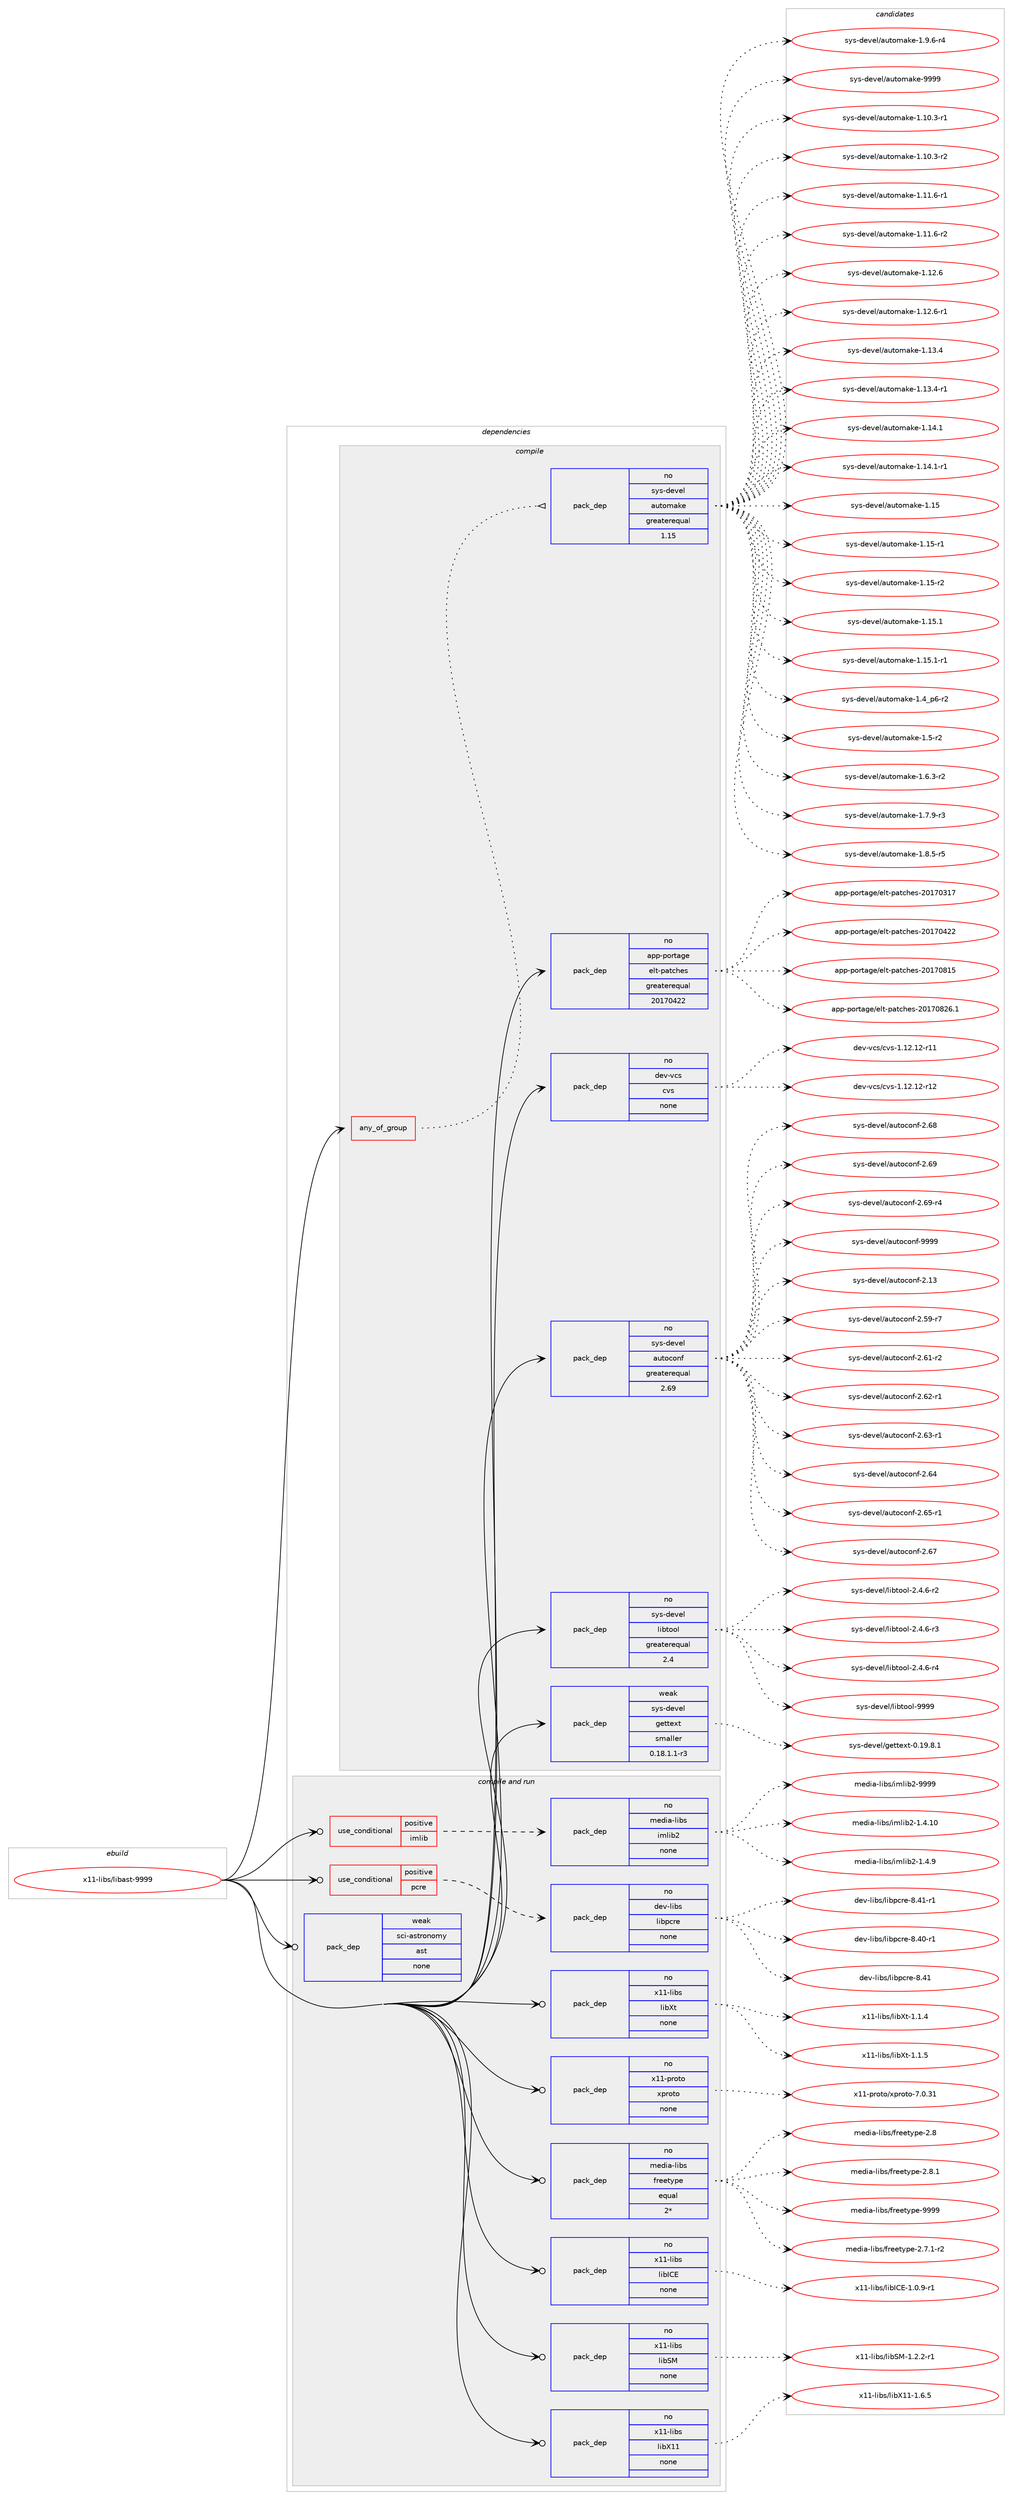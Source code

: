 digraph prolog {

# *************
# Graph options
# *************

newrank=true;
concentrate=true;
compound=true;
graph [rankdir=LR,fontname=Helvetica,fontsize=10,ranksep=1.5];#, ranksep=2.5, nodesep=0.2];
edge  [arrowhead=vee];
node  [fontname=Helvetica,fontsize=10];

# **********
# The ebuild
# **********

subgraph cluster_leftcol {
color=gray;
rank=same;
label=<<i>ebuild</i>>;
id [label="x11-libs/libast-9999", color=red, width=4, href="../x11-libs/libast-9999.svg"];
}

# ****************
# The dependencies
# ****************

subgraph cluster_midcol {
color=gray;
label=<<i>dependencies</i>>;
subgraph cluster_compile {
fillcolor="#eeeeee";
style=filled;
label=<<i>compile</i>>;
subgraph any9323 {
dependency518620 [label=<<TABLE BORDER="0" CELLBORDER="1" CELLSPACING="0" CELLPADDING="4"><TR><TD CELLPADDING="10">any_of_group</TD></TR></TABLE>>, shape=none, color=red];subgraph pack386407 {
dependency518621 [label=<<TABLE BORDER="0" CELLBORDER="1" CELLSPACING="0" CELLPADDING="4" WIDTH="220"><TR><TD ROWSPAN="6" CELLPADDING="30">pack_dep</TD></TR><TR><TD WIDTH="110">no</TD></TR><TR><TD>sys-devel</TD></TR><TR><TD>automake</TD></TR><TR><TD>greaterequal</TD></TR><TR><TD>1.15</TD></TR></TABLE>>, shape=none, color=blue];
}
dependency518620:e -> dependency518621:w [weight=20,style="dotted",arrowhead="oinv"];
}
id:e -> dependency518620:w [weight=20,style="solid",arrowhead="vee"];
subgraph pack386408 {
dependency518622 [label=<<TABLE BORDER="0" CELLBORDER="1" CELLSPACING="0" CELLPADDING="4" WIDTH="220"><TR><TD ROWSPAN="6" CELLPADDING="30">pack_dep</TD></TR><TR><TD WIDTH="110">no</TD></TR><TR><TD>app-portage</TD></TR><TR><TD>elt-patches</TD></TR><TR><TD>greaterequal</TD></TR><TR><TD>20170422</TD></TR></TABLE>>, shape=none, color=blue];
}
id:e -> dependency518622:w [weight=20,style="solid",arrowhead="vee"];
subgraph pack386409 {
dependency518623 [label=<<TABLE BORDER="0" CELLBORDER="1" CELLSPACING="0" CELLPADDING="4" WIDTH="220"><TR><TD ROWSPAN="6" CELLPADDING="30">pack_dep</TD></TR><TR><TD WIDTH="110">no</TD></TR><TR><TD>dev-vcs</TD></TR><TR><TD>cvs</TD></TR><TR><TD>none</TD></TR><TR><TD></TD></TR></TABLE>>, shape=none, color=blue];
}
id:e -> dependency518623:w [weight=20,style="solid",arrowhead="vee"];
subgraph pack386410 {
dependency518624 [label=<<TABLE BORDER="0" CELLBORDER="1" CELLSPACING="0" CELLPADDING="4" WIDTH="220"><TR><TD ROWSPAN="6" CELLPADDING="30">pack_dep</TD></TR><TR><TD WIDTH="110">no</TD></TR><TR><TD>sys-devel</TD></TR><TR><TD>autoconf</TD></TR><TR><TD>greaterequal</TD></TR><TR><TD>2.69</TD></TR></TABLE>>, shape=none, color=blue];
}
id:e -> dependency518624:w [weight=20,style="solid",arrowhead="vee"];
subgraph pack386411 {
dependency518625 [label=<<TABLE BORDER="0" CELLBORDER="1" CELLSPACING="0" CELLPADDING="4" WIDTH="220"><TR><TD ROWSPAN="6" CELLPADDING="30">pack_dep</TD></TR><TR><TD WIDTH="110">no</TD></TR><TR><TD>sys-devel</TD></TR><TR><TD>libtool</TD></TR><TR><TD>greaterequal</TD></TR><TR><TD>2.4</TD></TR></TABLE>>, shape=none, color=blue];
}
id:e -> dependency518625:w [weight=20,style="solid",arrowhead="vee"];
subgraph pack386412 {
dependency518626 [label=<<TABLE BORDER="0" CELLBORDER="1" CELLSPACING="0" CELLPADDING="4" WIDTH="220"><TR><TD ROWSPAN="6" CELLPADDING="30">pack_dep</TD></TR><TR><TD WIDTH="110">weak</TD></TR><TR><TD>sys-devel</TD></TR><TR><TD>gettext</TD></TR><TR><TD>smaller</TD></TR><TR><TD>0.18.1.1-r3</TD></TR></TABLE>>, shape=none, color=blue];
}
id:e -> dependency518626:w [weight=20,style="solid",arrowhead="vee"];
}
subgraph cluster_compileandrun {
fillcolor="#eeeeee";
style=filled;
label=<<i>compile and run</i>>;
subgraph cond122551 {
dependency518627 [label=<<TABLE BORDER="0" CELLBORDER="1" CELLSPACING="0" CELLPADDING="4"><TR><TD ROWSPAN="3" CELLPADDING="10">use_conditional</TD></TR><TR><TD>positive</TD></TR><TR><TD>imlib</TD></TR></TABLE>>, shape=none, color=red];
subgraph pack386413 {
dependency518628 [label=<<TABLE BORDER="0" CELLBORDER="1" CELLSPACING="0" CELLPADDING="4" WIDTH="220"><TR><TD ROWSPAN="6" CELLPADDING="30">pack_dep</TD></TR><TR><TD WIDTH="110">no</TD></TR><TR><TD>media-libs</TD></TR><TR><TD>imlib2</TD></TR><TR><TD>none</TD></TR><TR><TD></TD></TR></TABLE>>, shape=none, color=blue];
}
dependency518627:e -> dependency518628:w [weight=20,style="dashed",arrowhead="vee"];
}
id:e -> dependency518627:w [weight=20,style="solid",arrowhead="odotvee"];
subgraph cond122552 {
dependency518629 [label=<<TABLE BORDER="0" CELLBORDER="1" CELLSPACING="0" CELLPADDING="4"><TR><TD ROWSPAN="3" CELLPADDING="10">use_conditional</TD></TR><TR><TD>positive</TD></TR><TR><TD>pcre</TD></TR></TABLE>>, shape=none, color=red];
subgraph pack386414 {
dependency518630 [label=<<TABLE BORDER="0" CELLBORDER="1" CELLSPACING="0" CELLPADDING="4" WIDTH="220"><TR><TD ROWSPAN="6" CELLPADDING="30">pack_dep</TD></TR><TR><TD WIDTH="110">no</TD></TR><TR><TD>dev-libs</TD></TR><TR><TD>libpcre</TD></TR><TR><TD>none</TD></TR><TR><TD></TD></TR></TABLE>>, shape=none, color=blue];
}
dependency518629:e -> dependency518630:w [weight=20,style="dashed",arrowhead="vee"];
}
id:e -> dependency518629:w [weight=20,style="solid",arrowhead="odotvee"];
subgraph pack386415 {
dependency518631 [label=<<TABLE BORDER="0" CELLBORDER="1" CELLSPACING="0" CELLPADDING="4" WIDTH="220"><TR><TD ROWSPAN="6" CELLPADDING="30">pack_dep</TD></TR><TR><TD WIDTH="110">no</TD></TR><TR><TD>media-libs</TD></TR><TR><TD>freetype</TD></TR><TR><TD>equal</TD></TR><TR><TD>2*</TD></TR></TABLE>>, shape=none, color=blue];
}
id:e -> dependency518631:w [weight=20,style="solid",arrowhead="odotvee"];
subgraph pack386416 {
dependency518632 [label=<<TABLE BORDER="0" CELLBORDER="1" CELLSPACING="0" CELLPADDING="4" WIDTH="220"><TR><TD ROWSPAN="6" CELLPADDING="30">pack_dep</TD></TR><TR><TD WIDTH="110">no</TD></TR><TR><TD>x11-libs</TD></TR><TR><TD>libICE</TD></TR><TR><TD>none</TD></TR><TR><TD></TD></TR></TABLE>>, shape=none, color=blue];
}
id:e -> dependency518632:w [weight=20,style="solid",arrowhead="odotvee"];
subgraph pack386417 {
dependency518633 [label=<<TABLE BORDER="0" CELLBORDER="1" CELLSPACING="0" CELLPADDING="4" WIDTH="220"><TR><TD ROWSPAN="6" CELLPADDING="30">pack_dep</TD></TR><TR><TD WIDTH="110">no</TD></TR><TR><TD>x11-libs</TD></TR><TR><TD>libSM</TD></TR><TR><TD>none</TD></TR><TR><TD></TD></TR></TABLE>>, shape=none, color=blue];
}
id:e -> dependency518633:w [weight=20,style="solid",arrowhead="odotvee"];
subgraph pack386418 {
dependency518634 [label=<<TABLE BORDER="0" CELLBORDER="1" CELLSPACING="0" CELLPADDING="4" WIDTH="220"><TR><TD ROWSPAN="6" CELLPADDING="30">pack_dep</TD></TR><TR><TD WIDTH="110">no</TD></TR><TR><TD>x11-libs</TD></TR><TR><TD>libX11</TD></TR><TR><TD>none</TD></TR><TR><TD></TD></TR></TABLE>>, shape=none, color=blue];
}
id:e -> dependency518634:w [weight=20,style="solid",arrowhead="odotvee"];
subgraph pack386419 {
dependency518635 [label=<<TABLE BORDER="0" CELLBORDER="1" CELLSPACING="0" CELLPADDING="4" WIDTH="220"><TR><TD ROWSPAN="6" CELLPADDING="30">pack_dep</TD></TR><TR><TD WIDTH="110">no</TD></TR><TR><TD>x11-libs</TD></TR><TR><TD>libXt</TD></TR><TR><TD>none</TD></TR><TR><TD></TD></TR></TABLE>>, shape=none, color=blue];
}
id:e -> dependency518635:w [weight=20,style="solid",arrowhead="odotvee"];
subgraph pack386420 {
dependency518636 [label=<<TABLE BORDER="0" CELLBORDER="1" CELLSPACING="0" CELLPADDING="4" WIDTH="220"><TR><TD ROWSPAN="6" CELLPADDING="30">pack_dep</TD></TR><TR><TD WIDTH="110">no</TD></TR><TR><TD>x11-proto</TD></TR><TR><TD>xproto</TD></TR><TR><TD>none</TD></TR><TR><TD></TD></TR></TABLE>>, shape=none, color=blue];
}
id:e -> dependency518636:w [weight=20,style="solid",arrowhead="odotvee"];
subgraph pack386421 {
dependency518637 [label=<<TABLE BORDER="0" CELLBORDER="1" CELLSPACING="0" CELLPADDING="4" WIDTH="220"><TR><TD ROWSPAN="6" CELLPADDING="30">pack_dep</TD></TR><TR><TD WIDTH="110">weak</TD></TR><TR><TD>sci-astronomy</TD></TR><TR><TD>ast</TD></TR><TR><TD>none</TD></TR><TR><TD></TD></TR></TABLE>>, shape=none, color=blue];
}
id:e -> dependency518637:w [weight=20,style="solid",arrowhead="odotvee"];
}
subgraph cluster_run {
fillcolor="#eeeeee";
style=filled;
label=<<i>run</i>>;
}
}

# **************
# The candidates
# **************

subgraph cluster_choices {
rank=same;
color=gray;
label=<<i>candidates</i>>;

subgraph choice386407 {
color=black;
nodesep=1;
choice11512111545100101118101108479711711611110997107101454946494846514511449 [label="sys-devel/automake-1.10.3-r1", color=red, width=4,href="../sys-devel/automake-1.10.3-r1.svg"];
choice11512111545100101118101108479711711611110997107101454946494846514511450 [label="sys-devel/automake-1.10.3-r2", color=red, width=4,href="../sys-devel/automake-1.10.3-r2.svg"];
choice11512111545100101118101108479711711611110997107101454946494946544511449 [label="sys-devel/automake-1.11.6-r1", color=red, width=4,href="../sys-devel/automake-1.11.6-r1.svg"];
choice11512111545100101118101108479711711611110997107101454946494946544511450 [label="sys-devel/automake-1.11.6-r2", color=red, width=4,href="../sys-devel/automake-1.11.6-r2.svg"];
choice1151211154510010111810110847971171161111099710710145494649504654 [label="sys-devel/automake-1.12.6", color=red, width=4,href="../sys-devel/automake-1.12.6.svg"];
choice11512111545100101118101108479711711611110997107101454946495046544511449 [label="sys-devel/automake-1.12.6-r1", color=red, width=4,href="../sys-devel/automake-1.12.6-r1.svg"];
choice1151211154510010111810110847971171161111099710710145494649514652 [label="sys-devel/automake-1.13.4", color=red, width=4,href="../sys-devel/automake-1.13.4.svg"];
choice11512111545100101118101108479711711611110997107101454946495146524511449 [label="sys-devel/automake-1.13.4-r1", color=red, width=4,href="../sys-devel/automake-1.13.4-r1.svg"];
choice1151211154510010111810110847971171161111099710710145494649524649 [label="sys-devel/automake-1.14.1", color=red, width=4,href="../sys-devel/automake-1.14.1.svg"];
choice11512111545100101118101108479711711611110997107101454946495246494511449 [label="sys-devel/automake-1.14.1-r1", color=red, width=4,href="../sys-devel/automake-1.14.1-r1.svg"];
choice115121115451001011181011084797117116111109971071014549464953 [label="sys-devel/automake-1.15", color=red, width=4,href="../sys-devel/automake-1.15.svg"];
choice1151211154510010111810110847971171161111099710710145494649534511449 [label="sys-devel/automake-1.15-r1", color=red, width=4,href="../sys-devel/automake-1.15-r1.svg"];
choice1151211154510010111810110847971171161111099710710145494649534511450 [label="sys-devel/automake-1.15-r2", color=red, width=4,href="../sys-devel/automake-1.15-r2.svg"];
choice1151211154510010111810110847971171161111099710710145494649534649 [label="sys-devel/automake-1.15.1", color=red, width=4,href="../sys-devel/automake-1.15.1.svg"];
choice11512111545100101118101108479711711611110997107101454946495346494511449 [label="sys-devel/automake-1.15.1-r1", color=red, width=4,href="../sys-devel/automake-1.15.1-r1.svg"];
choice115121115451001011181011084797117116111109971071014549465295112544511450 [label="sys-devel/automake-1.4_p6-r2", color=red, width=4,href="../sys-devel/automake-1.4_p6-r2.svg"];
choice11512111545100101118101108479711711611110997107101454946534511450 [label="sys-devel/automake-1.5-r2", color=red, width=4,href="../sys-devel/automake-1.5-r2.svg"];
choice115121115451001011181011084797117116111109971071014549465446514511450 [label="sys-devel/automake-1.6.3-r2", color=red, width=4,href="../sys-devel/automake-1.6.3-r2.svg"];
choice115121115451001011181011084797117116111109971071014549465546574511451 [label="sys-devel/automake-1.7.9-r3", color=red, width=4,href="../sys-devel/automake-1.7.9-r3.svg"];
choice115121115451001011181011084797117116111109971071014549465646534511453 [label="sys-devel/automake-1.8.5-r5", color=red, width=4,href="../sys-devel/automake-1.8.5-r5.svg"];
choice115121115451001011181011084797117116111109971071014549465746544511452 [label="sys-devel/automake-1.9.6-r4", color=red, width=4,href="../sys-devel/automake-1.9.6-r4.svg"];
choice115121115451001011181011084797117116111109971071014557575757 [label="sys-devel/automake-9999", color=red, width=4,href="../sys-devel/automake-9999.svg"];
dependency518621:e -> choice11512111545100101118101108479711711611110997107101454946494846514511449:w [style=dotted,weight="100"];
dependency518621:e -> choice11512111545100101118101108479711711611110997107101454946494846514511450:w [style=dotted,weight="100"];
dependency518621:e -> choice11512111545100101118101108479711711611110997107101454946494946544511449:w [style=dotted,weight="100"];
dependency518621:e -> choice11512111545100101118101108479711711611110997107101454946494946544511450:w [style=dotted,weight="100"];
dependency518621:e -> choice1151211154510010111810110847971171161111099710710145494649504654:w [style=dotted,weight="100"];
dependency518621:e -> choice11512111545100101118101108479711711611110997107101454946495046544511449:w [style=dotted,weight="100"];
dependency518621:e -> choice1151211154510010111810110847971171161111099710710145494649514652:w [style=dotted,weight="100"];
dependency518621:e -> choice11512111545100101118101108479711711611110997107101454946495146524511449:w [style=dotted,weight="100"];
dependency518621:e -> choice1151211154510010111810110847971171161111099710710145494649524649:w [style=dotted,weight="100"];
dependency518621:e -> choice11512111545100101118101108479711711611110997107101454946495246494511449:w [style=dotted,weight="100"];
dependency518621:e -> choice115121115451001011181011084797117116111109971071014549464953:w [style=dotted,weight="100"];
dependency518621:e -> choice1151211154510010111810110847971171161111099710710145494649534511449:w [style=dotted,weight="100"];
dependency518621:e -> choice1151211154510010111810110847971171161111099710710145494649534511450:w [style=dotted,weight="100"];
dependency518621:e -> choice1151211154510010111810110847971171161111099710710145494649534649:w [style=dotted,weight="100"];
dependency518621:e -> choice11512111545100101118101108479711711611110997107101454946495346494511449:w [style=dotted,weight="100"];
dependency518621:e -> choice115121115451001011181011084797117116111109971071014549465295112544511450:w [style=dotted,weight="100"];
dependency518621:e -> choice11512111545100101118101108479711711611110997107101454946534511450:w [style=dotted,weight="100"];
dependency518621:e -> choice115121115451001011181011084797117116111109971071014549465446514511450:w [style=dotted,weight="100"];
dependency518621:e -> choice115121115451001011181011084797117116111109971071014549465546574511451:w [style=dotted,weight="100"];
dependency518621:e -> choice115121115451001011181011084797117116111109971071014549465646534511453:w [style=dotted,weight="100"];
dependency518621:e -> choice115121115451001011181011084797117116111109971071014549465746544511452:w [style=dotted,weight="100"];
dependency518621:e -> choice115121115451001011181011084797117116111109971071014557575757:w [style=dotted,weight="100"];
}
subgraph choice386408 {
color=black;
nodesep=1;
choice97112112451121111141169710310147101108116451129711699104101115455048495548514955 [label="app-portage/elt-patches-20170317", color=red, width=4,href="../app-portage/elt-patches-20170317.svg"];
choice97112112451121111141169710310147101108116451129711699104101115455048495548525050 [label="app-portage/elt-patches-20170422", color=red, width=4,href="../app-portage/elt-patches-20170422.svg"];
choice97112112451121111141169710310147101108116451129711699104101115455048495548564953 [label="app-portage/elt-patches-20170815", color=red, width=4,href="../app-portage/elt-patches-20170815.svg"];
choice971121124511211111411697103101471011081164511297116991041011154550484955485650544649 [label="app-portage/elt-patches-20170826.1", color=red, width=4,href="../app-portage/elt-patches-20170826.1.svg"];
dependency518622:e -> choice97112112451121111141169710310147101108116451129711699104101115455048495548514955:w [style=dotted,weight="100"];
dependency518622:e -> choice97112112451121111141169710310147101108116451129711699104101115455048495548525050:w [style=dotted,weight="100"];
dependency518622:e -> choice97112112451121111141169710310147101108116451129711699104101115455048495548564953:w [style=dotted,weight="100"];
dependency518622:e -> choice971121124511211111411697103101471011081164511297116991041011154550484955485650544649:w [style=dotted,weight="100"];
}
subgraph choice386409 {
color=black;
nodesep=1;
choice100101118451189911547991181154549464950464950451144949 [label="dev-vcs/cvs-1.12.12-r11", color=red, width=4,href="../dev-vcs/cvs-1.12.12-r11.svg"];
choice100101118451189911547991181154549464950464950451144950 [label="dev-vcs/cvs-1.12.12-r12", color=red, width=4,href="../dev-vcs/cvs-1.12.12-r12.svg"];
dependency518623:e -> choice100101118451189911547991181154549464950464950451144949:w [style=dotted,weight="100"];
dependency518623:e -> choice100101118451189911547991181154549464950464950451144950:w [style=dotted,weight="100"];
}
subgraph choice386410 {
color=black;
nodesep=1;
choice115121115451001011181011084797117116111991111101024550464951 [label="sys-devel/autoconf-2.13", color=red, width=4,href="../sys-devel/autoconf-2.13.svg"];
choice1151211154510010111810110847971171161119911111010245504653574511455 [label="sys-devel/autoconf-2.59-r7", color=red, width=4,href="../sys-devel/autoconf-2.59-r7.svg"];
choice1151211154510010111810110847971171161119911111010245504654494511450 [label="sys-devel/autoconf-2.61-r2", color=red, width=4,href="../sys-devel/autoconf-2.61-r2.svg"];
choice1151211154510010111810110847971171161119911111010245504654504511449 [label="sys-devel/autoconf-2.62-r1", color=red, width=4,href="../sys-devel/autoconf-2.62-r1.svg"];
choice1151211154510010111810110847971171161119911111010245504654514511449 [label="sys-devel/autoconf-2.63-r1", color=red, width=4,href="../sys-devel/autoconf-2.63-r1.svg"];
choice115121115451001011181011084797117116111991111101024550465452 [label="sys-devel/autoconf-2.64", color=red, width=4,href="../sys-devel/autoconf-2.64.svg"];
choice1151211154510010111810110847971171161119911111010245504654534511449 [label="sys-devel/autoconf-2.65-r1", color=red, width=4,href="../sys-devel/autoconf-2.65-r1.svg"];
choice115121115451001011181011084797117116111991111101024550465455 [label="sys-devel/autoconf-2.67", color=red, width=4,href="../sys-devel/autoconf-2.67.svg"];
choice115121115451001011181011084797117116111991111101024550465456 [label="sys-devel/autoconf-2.68", color=red, width=4,href="../sys-devel/autoconf-2.68.svg"];
choice115121115451001011181011084797117116111991111101024550465457 [label="sys-devel/autoconf-2.69", color=red, width=4,href="../sys-devel/autoconf-2.69.svg"];
choice1151211154510010111810110847971171161119911111010245504654574511452 [label="sys-devel/autoconf-2.69-r4", color=red, width=4,href="../sys-devel/autoconf-2.69-r4.svg"];
choice115121115451001011181011084797117116111991111101024557575757 [label="sys-devel/autoconf-9999", color=red, width=4,href="../sys-devel/autoconf-9999.svg"];
dependency518624:e -> choice115121115451001011181011084797117116111991111101024550464951:w [style=dotted,weight="100"];
dependency518624:e -> choice1151211154510010111810110847971171161119911111010245504653574511455:w [style=dotted,weight="100"];
dependency518624:e -> choice1151211154510010111810110847971171161119911111010245504654494511450:w [style=dotted,weight="100"];
dependency518624:e -> choice1151211154510010111810110847971171161119911111010245504654504511449:w [style=dotted,weight="100"];
dependency518624:e -> choice1151211154510010111810110847971171161119911111010245504654514511449:w [style=dotted,weight="100"];
dependency518624:e -> choice115121115451001011181011084797117116111991111101024550465452:w [style=dotted,weight="100"];
dependency518624:e -> choice1151211154510010111810110847971171161119911111010245504654534511449:w [style=dotted,weight="100"];
dependency518624:e -> choice115121115451001011181011084797117116111991111101024550465455:w [style=dotted,weight="100"];
dependency518624:e -> choice115121115451001011181011084797117116111991111101024550465456:w [style=dotted,weight="100"];
dependency518624:e -> choice115121115451001011181011084797117116111991111101024550465457:w [style=dotted,weight="100"];
dependency518624:e -> choice1151211154510010111810110847971171161119911111010245504654574511452:w [style=dotted,weight="100"];
dependency518624:e -> choice115121115451001011181011084797117116111991111101024557575757:w [style=dotted,weight="100"];
}
subgraph choice386411 {
color=black;
nodesep=1;
choice1151211154510010111810110847108105981161111111084550465246544511450 [label="sys-devel/libtool-2.4.6-r2", color=red, width=4,href="../sys-devel/libtool-2.4.6-r2.svg"];
choice1151211154510010111810110847108105981161111111084550465246544511451 [label="sys-devel/libtool-2.4.6-r3", color=red, width=4,href="../sys-devel/libtool-2.4.6-r3.svg"];
choice1151211154510010111810110847108105981161111111084550465246544511452 [label="sys-devel/libtool-2.4.6-r4", color=red, width=4,href="../sys-devel/libtool-2.4.6-r4.svg"];
choice1151211154510010111810110847108105981161111111084557575757 [label="sys-devel/libtool-9999", color=red, width=4,href="../sys-devel/libtool-9999.svg"];
dependency518625:e -> choice1151211154510010111810110847108105981161111111084550465246544511450:w [style=dotted,weight="100"];
dependency518625:e -> choice1151211154510010111810110847108105981161111111084550465246544511451:w [style=dotted,weight="100"];
dependency518625:e -> choice1151211154510010111810110847108105981161111111084550465246544511452:w [style=dotted,weight="100"];
dependency518625:e -> choice1151211154510010111810110847108105981161111111084557575757:w [style=dotted,weight="100"];
}
subgraph choice386412 {
color=black;
nodesep=1;
choice1151211154510010111810110847103101116116101120116454846495746564649 [label="sys-devel/gettext-0.19.8.1", color=red, width=4,href="../sys-devel/gettext-0.19.8.1.svg"];
dependency518626:e -> choice1151211154510010111810110847103101116116101120116454846495746564649:w [style=dotted,weight="100"];
}
subgraph choice386413 {
color=black;
nodesep=1;
choice10910110010597451081059811547105109108105985045494652464948 [label="media-libs/imlib2-1.4.10", color=red, width=4,href="../media-libs/imlib2-1.4.10.svg"];
choice109101100105974510810598115471051091081059850454946524657 [label="media-libs/imlib2-1.4.9", color=red, width=4,href="../media-libs/imlib2-1.4.9.svg"];
choice1091011001059745108105981154710510910810598504557575757 [label="media-libs/imlib2-9999", color=red, width=4,href="../media-libs/imlib2-9999.svg"];
dependency518628:e -> choice10910110010597451081059811547105109108105985045494652464948:w [style=dotted,weight="100"];
dependency518628:e -> choice109101100105974510810598115471051091081059850454946524657:w [style=dotted,weight="100"];
dependency518628:e -> choice1091011001059745108105981154710510910810598504557575757:w [style=dotted,weight="100"];
}
subgraph choice386414 {
color=black;
nodesep=1;
choice100101118451081059811547108105981129911410145564652484511449 [label="dev-libs/libpcre-8.40-r1", color=red, width=4,href="../dev-libs/libpcre-8.40-r1.svg"];
choice10010111845108105981154710810598112991141014556465249 [label="dev-libs/libpcre-8.41", color=red, width=4,href="../dev-libs/libpcre-8.41.svg"];
choice100101118451081059811547108105981129911410145564652494511449 [label="dev-libs/libpcre-8.41-r1", color=red, width=4,href="../dev-libs/libpcre-8.41-r1.svg"];
dependency518630:e -> choice100101118451081059811547108105981129911410145564652484511449:w [style=dotted,weight="100"];
dependency518630:e -> choice10010111845108105981154710810598112991141014556465249:w [style=dotted,weight="100"];
dependency518630:e -> choice100101118451081059811547108105981129911410145564652494511449:w [style=dotted,weight="100"];
}
subgraph choice386415 {
color=black;
nodesep=1;
choice109101100105974510810598115471021141011011161211121014550465546494511450 [label="media-libs/freetype-2.7.1-r2", color=red, width=4,href="../media-libs/freetype-2.7.1-r2.svg"];
choice1091011001059745108105981154710211410110111612111210145504656 [label="media-libs/freetype-2.8", color=red, width=4,href="../media-libs/freetype-2.8.svg"];
choice10910110010597451081059811547102114101101116121112101455046564649 [label="media-libs/freetype-2.8.1", color=red, width=4,href="../media-libs/freetype-2.8.1.svg"];
choice109101100105974510810598115471021141011011161211121014557575757 [label="media-libs/freetype-9999", color=red, width=4,href="../media-libs/freetype-9999.svg"];
dependency518631:e -> choice109101100105974510810598115471021141011011161211121014550465546494511450:w [style=dotted,weight="100"];
dependency518631:e -> choice1091011001059745108105981154710211410110111612111210145504656:w [style=dotted,weight="100"];
dependency518631:e -> choice10910110010597451081059811547102114101101116121112101455046564649:w [style=dotted,weight="100"];
dependency518631:e -> choice109101100105974510810598115471021141011011161211121014557575757:w [style=dotted,weight="100"];
}
subgraph choice386416 {
color=black;
nodesep=1;
choice1204949451081059811547108105987367694549464846574511449 [label="x11-libs/libICE-1.0.9-r1", color=red, width=4,href="../x11-libs/libICE-1.0.9-r1.svg"];
dependency518632:e -> choice1204949451081059811547108105987367694549464846574511449:w [style=dotted,weight="100"];
}
subgraph choice386417 {
color=black;
nodesep=1;
choice12049494510810598115471081059883774549465046504511449 [label="x11-libs/libSM-1.2.2-r1", color=red, width=4,href="../x11-libs/libSM-1.2.2-r1.svg"];
dependency518633:e -> choice12049494510810598115471081059883774549465046504511449:w [style=dotted,weight="100"];
}
subgraph choice386418 {
color=black;
nodesep=1;
choice120494945108105981154710810598884949454946544653 [label="x11-libs/libX11-1.6.5", color=red, width=4,href="../x11-libs/libX11-1.6.5.svg"];
dependency518634:e -> choice120494945108105981154710810598884949454946544653:w [style=dotted,weight="100"];
}
subgraph choice386419 {
color=black;
nodesep=1;
choice12049494510810598115471081059888116454946494652 [label="x11-libs/libXt-1.1.4", color=red, width=4,href="../x11-libs/libXt-1.1.4.svg"];
choice12049494510810598115471081059888116454946494653 [label="x11-libs/libXt-1.1.5", color=red, width=4,href="../x11-libs/libXt-1.1.5.svg"];
dependency518635:e -> choice12049494510810598115471081059888116454946494652:w [style=dotted,weight="100"];
dependency518635:e -> choice12049494510810598115471081059888116454946494653:w [style=dotted,weight="100"];
}
subgraph choice386420 {
color=black;
nodesep=1;
choice1204949451121141111161114712011211411111611145554648465149 [label="x11-proto/xproto-7.0.31", color=red, width=4,href="../x11-proto/xproto-7.0.31.svg"];
dependency518636:e -> choice1204949451121141111161114712011211411111611145554648465149:w [style=dotted,weight="100"];
}
subgraph choice386421 {
color=black;
nodesep=1;
}
}

}
